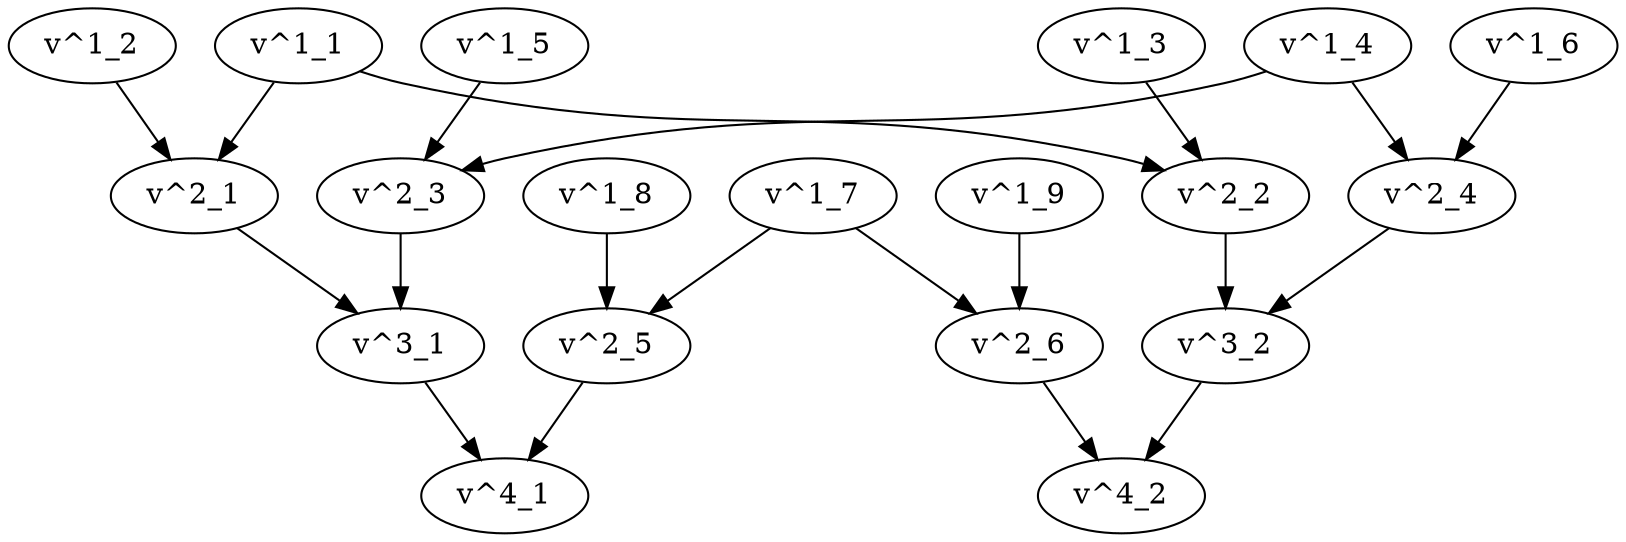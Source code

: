 digraph G {
    "v^3_2" -> "v^4_2";
    "v^3_1" -> "v^4_1";
    "v^2_5" -> "v^4_1";
    "v^2_2" -> "v^3_2";
    "v^1_7" -> "v^2_6";
    "v^1_7" -> "v^2_5";
    "v^1_4" -> "v^2_4";
    "v^1_4" -> "v^2_3";
    "v^1_1" -> "v^2_2";
    "v^1_1" -> "v^2_1";
    "v^1_6" -> "v^2_4";
    "v^2_4" -> "v^3_2";
    "v^2_3" -> "v^3_1";
    "v^1_3" -> "v^2_2";
    "v^2_1" -> "v^3_1";
    "v^1_9" -> "v^2_6";
    "v^1_8" -> "v^2_5";
    "v^1_5" -> "v^2_3";
    "v^2_6" -> "v^4_2";
    "v^1_2" -> "v^2_1";
}
